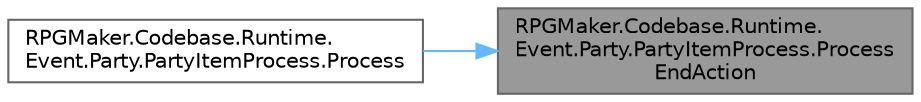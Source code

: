 digraph "RPGMaker.Codebase.Runtime.Event.Party.PartyItemProcess.ProcessEndAction"
{
 // LATEX_PDF_SIZE
  bgcolor="transparent";
  edge [fontname=Helvetica,fontsize=10,labelfontname=Helvetica,labelfontsize=10];
  node [fontname=Helvetica,fontsize=10,shape=box,height=0.2,width=0.4];
  rankdir="RL";
  Node1 [id="Node000001",label="RPGMaker.Codebase.Runtime.\lEvent.Party.PartyItemProcess.Process\lEndAction",height=0.2,width=0.4,color="gray40", fillcolor="grey60", style="filled", fontcolor="black",tooltip=" "];
  Node1 -> Node2 [id="edge1_Node000001_Node000002",dir="back",color="steelblue1",style="solid",tooltip=" "];
  Node2 [id="Node000002",label="RPGMaker.Codebase.Runtime.\lEvent.Party.PartyItemProcess.Process",height=0.2,width=0.4,color="grey40", fillcolor="white", style="filled",URL="$d9/d09/class_r_p_g_maker_1_1_codebase_1_1_runtime_1_1_event_1_1_party_1_1_party_item_process.html#a96dbb2a7fa158da96311145947619832",tooltip=" "];
}

